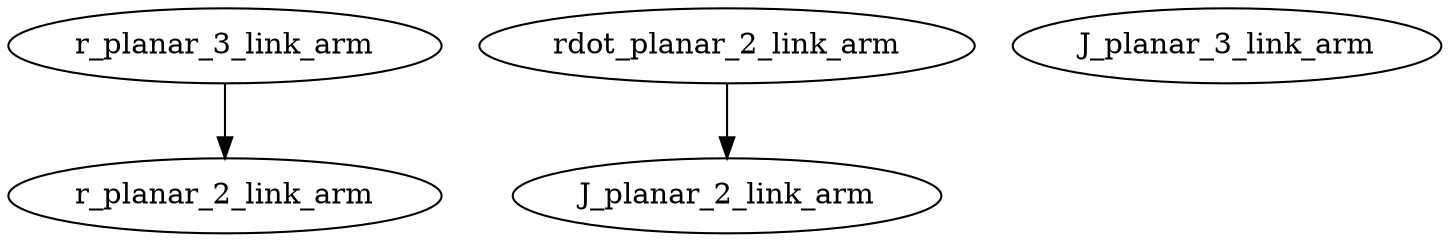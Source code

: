 /* Created by mdot for Matlab */
digraph m2html {
  r_planar_3_link_arm -> r_planar_2_link_arm;
  rdot_planar_2_link_arm -> J_planar_2_link_arm;

  J_planar_2_link_arm [URL="J_planar_2_link_arm.html"];
  J_planar_3_link_arm [URL="J_planar_3_link_arm.html"];
  r_planar_2_link_arm [URL="r_planar_2_link_arm.html"];
  r_planar_3_link_arm [URL="r_planar_3_link_arm.html"];
  rdot_planar_2_link_arm [URL="rdot_planar_2_link_arm.html"];
}